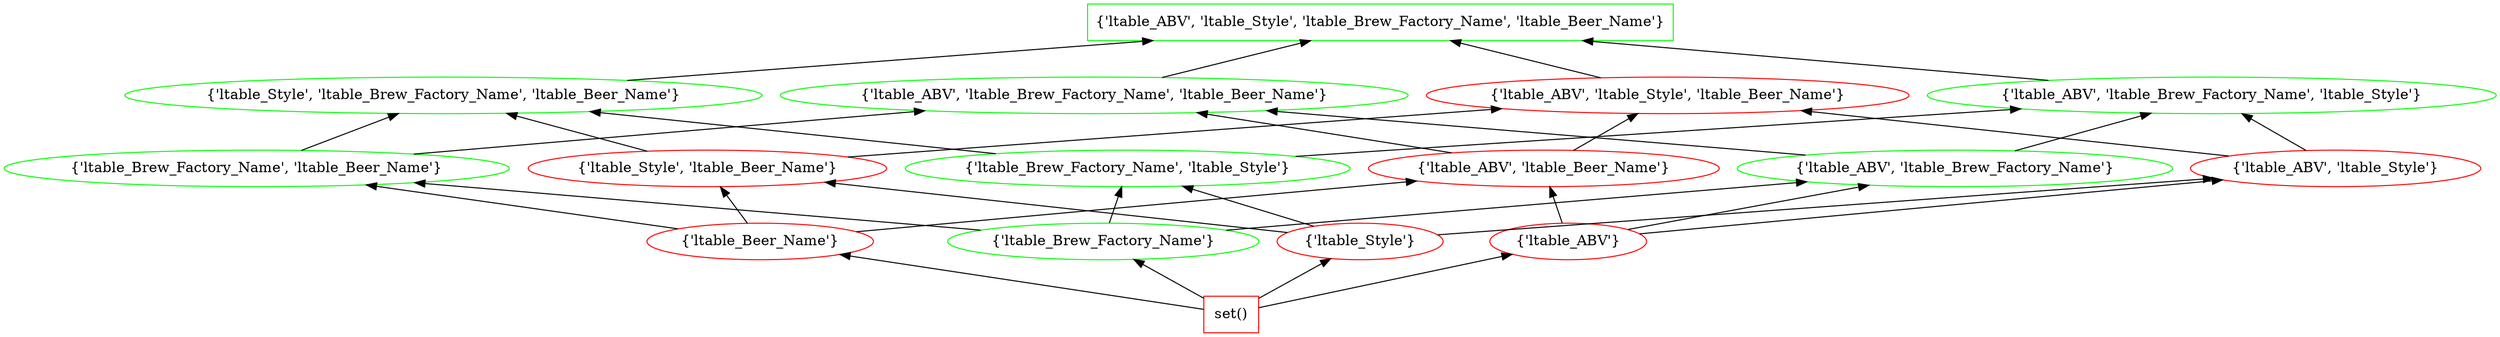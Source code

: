 digraph G {
splines="line"
rankdir=BT
"{'ltable_ABV', 'ltable_Style', 'ltable_Brew_Factory_Name', 'ltable_Beer_Name'}" [shape=box];
"set()" [shape=box];
"set()" [color=red];
"set()" -> "{'ltable_Beer_Name'}";
"set()" -> "{'ltable_Brew_Factory_Name'}";
"set()" -> "{'ltable_Style'}";
"set()" -> "{'ltable_ABV'}";
"{'ltable_Beer_Name'}" [color=red];
"{'ltable_Beer_Name'}" -> "{'ltable_Brew_Factory_Name', 'ltable_Beer_Name'}";
"{'ltable_Beer_Name'}" -> "{'ltable_Style', 'ltable_Beer_Name'}";
"{'ltable_Beer_Name'}" -> "{'ltable_ABV', 'ltable_Beer_Name'}";
"{'ltable_Brew_Factory_Name'}" [color=green];
"{'ltable_Brew_Factory_Name'}" -> "{'ltable_Brew_Factory_Name', 'ltable_Beer_Name'}";
"{'ltable_Brew_Factory_Name'}" -> "{'ltable_Brew_Factory_Name', 'ltable_Style'}";
"{'ltable_Brew_Factory_Name'}" -> "{'ltable_ABV', 'ltable_Brew_Factory_Name'}";
"{'ltable_Style'}" [color=red];
"{'ltable_Style'}" -> "{'ltable_Style', 'ltable_Beer_Name'}";
"{'ltable_Style'}" -> "{'ltable_Brew_Factory_Name', 'ltable_Style'}";
"{'ltable_Style'}" -> "{'ltable_ABV', 'ltable_Style'}";
"{'ltable_ABV'}" [color=red];
"{'ltable_ABV'}" -> "{'ltable_ABV', 'ltable_Beer_Name'}";
"{'ltable_ABV'}" -> "{'ltable_ABV', 'ltable_Brew_Factory_Name'}";
"{'ltable_ABV'}" -> "{'ltable_ABV', 'ltable_Style'}";
"{'ltable_Brew_Factory_Name', 'ltable_Beer_Name'}" [color=green];
"{'ltable_Brew_Factory_Name', 'ltable_Beer_Name'}" -> "{'ltable_Style', 'ltable_Brew_Factory_Name', 'ltable_Beer_Name'}";
"{'ltable_Brew_Factory_Name', 'ltable_Beer_Name'}" -> "{'ltable_ABV', 'ltable_Brew_Factory_Name', 'ltable_Beer_Name'}";
"{'ltable_Style', 'ltable_Beer_Name'}" [color=red];
"{'ltable_Style', 'ltable_Beer_Name'}" -> "{'ltable_Style', 'ltable_Brew_Factory_Name', 'ltable_Beer_Name'}";
"{'ltable_Style', 'ltable_Beer_Name'}" -> "{'ltable_ABV', 'ltable_Style', 'ltable_Beer_Name'}";
"{'ltable_ABV', 'ltable_Beer_Name'}" [color=red];
"{'ltable_ABV', 'ltable_Beer_Name'}" -> "{'ltable_ABV', 'ltable_Brew_Factory_Name', 'ltable_Beer_Name'}";
"{'ltable_ABV', 'ltable_Beer_Name'}" -> "{'ltable_ABV', 'ltable_Style', 'ltable_Beer_Name'}";
"{'ltable_Brew_Factory_Name', 'ltable_Style'}" [color=green];
"{'ltable_Brew_Factory_Name', 'ltable_Style'}" -> "{'ltable_Style', 'ltable_Brew_Factory_Name', 'ltable_Beer_Name'}";
"{'ltable_Brew_Factory_Name', 'ltable_Style'}" -> "{'ltable_ABV', 'ltable_Brew_Factory_Name', 'ltable_Style'}";
"{'ltable_ABV', 'ltable_Brew_Factory_Name'}" [color=green];
"{'ltable_ABV', 'ltable_Brew_Factory_Name'}" -> "{'ltable_ABV', 'ltable_Brew_Factory_Name', 'ltable_Beer_Name'}";
"{'ltable_ABV', 'ltable_Brew_Factory_Name'}" -> "{'ltable_ABV', 'ltable_Brew_Factory_Name', 'ltable_Style'}";
"{'ltable_ABV', 'ltable_Style'}" [color=red];
"{'ltable_ABV', 'ltable_Style'}" -> "{'ltable_ABV', 'ltable_Style', 'ltable_Beer_Name'}";
"{'ltable_ABV', 'ltable_Style'}" -> "{'ltable_ABV', 'ltable_Brew_Factory_Name', 'ltable_Style'}";
"{'ltable_Style', 'ltable_Brew_Factory_Name', 'ltable_Beer_Name'}" [color=green];
"{'ltable_Style', 'ltable_Brew_Factory_Name', 'ltable_Beer_Name'}" -> "{'ltable_ABV', 'ltable_Style', 'ltable_Brew_Factory_Name', 'ltable_Beer_Name'}";
"{'ltable_ABV', 'ltable_Brew_Factory_Name', 'ltable_Beer_Name'}" [color=green];
"{'ltable_ABV', 'ltable_Brew_Factory_Name', 'ltable_Beer_Name'}" -> "{'ltable_ABV', 'ltable_Style', 'ltable_Brew_Factory_Name', 'ltable_Beer_Name'}";
"{'ltable_ABV', 'ltable_Style', 'ltable_Beer_Name'}" [color=red];
"{'ltable_ABV', 'ltable_Style', 'ltable_Beer_Name'}" -> "{'ltable_ABV', 'ltable_Style', 'ltable_Brew_Factory_Name', 'ltable_Beer_Name'}";
"{'ltable_ABV', 'ltable_Brew_Factory_Name', 'ltable_Style'}" [color=green];
"{'ltable_ABV', 'ltable_Brew_Factory_Name', 'ltable_Style'}" -> "{'ltable_ABV', 'ltable_Style', 'ltable_Brew_Factory_Name', 'ltable_Beer_Name'}";
"{'ltable_ABV', 'ltable_Style', 'ltable_Brew_Factory_Name', 'ltable_Beer_Name'}" [color=green];
}